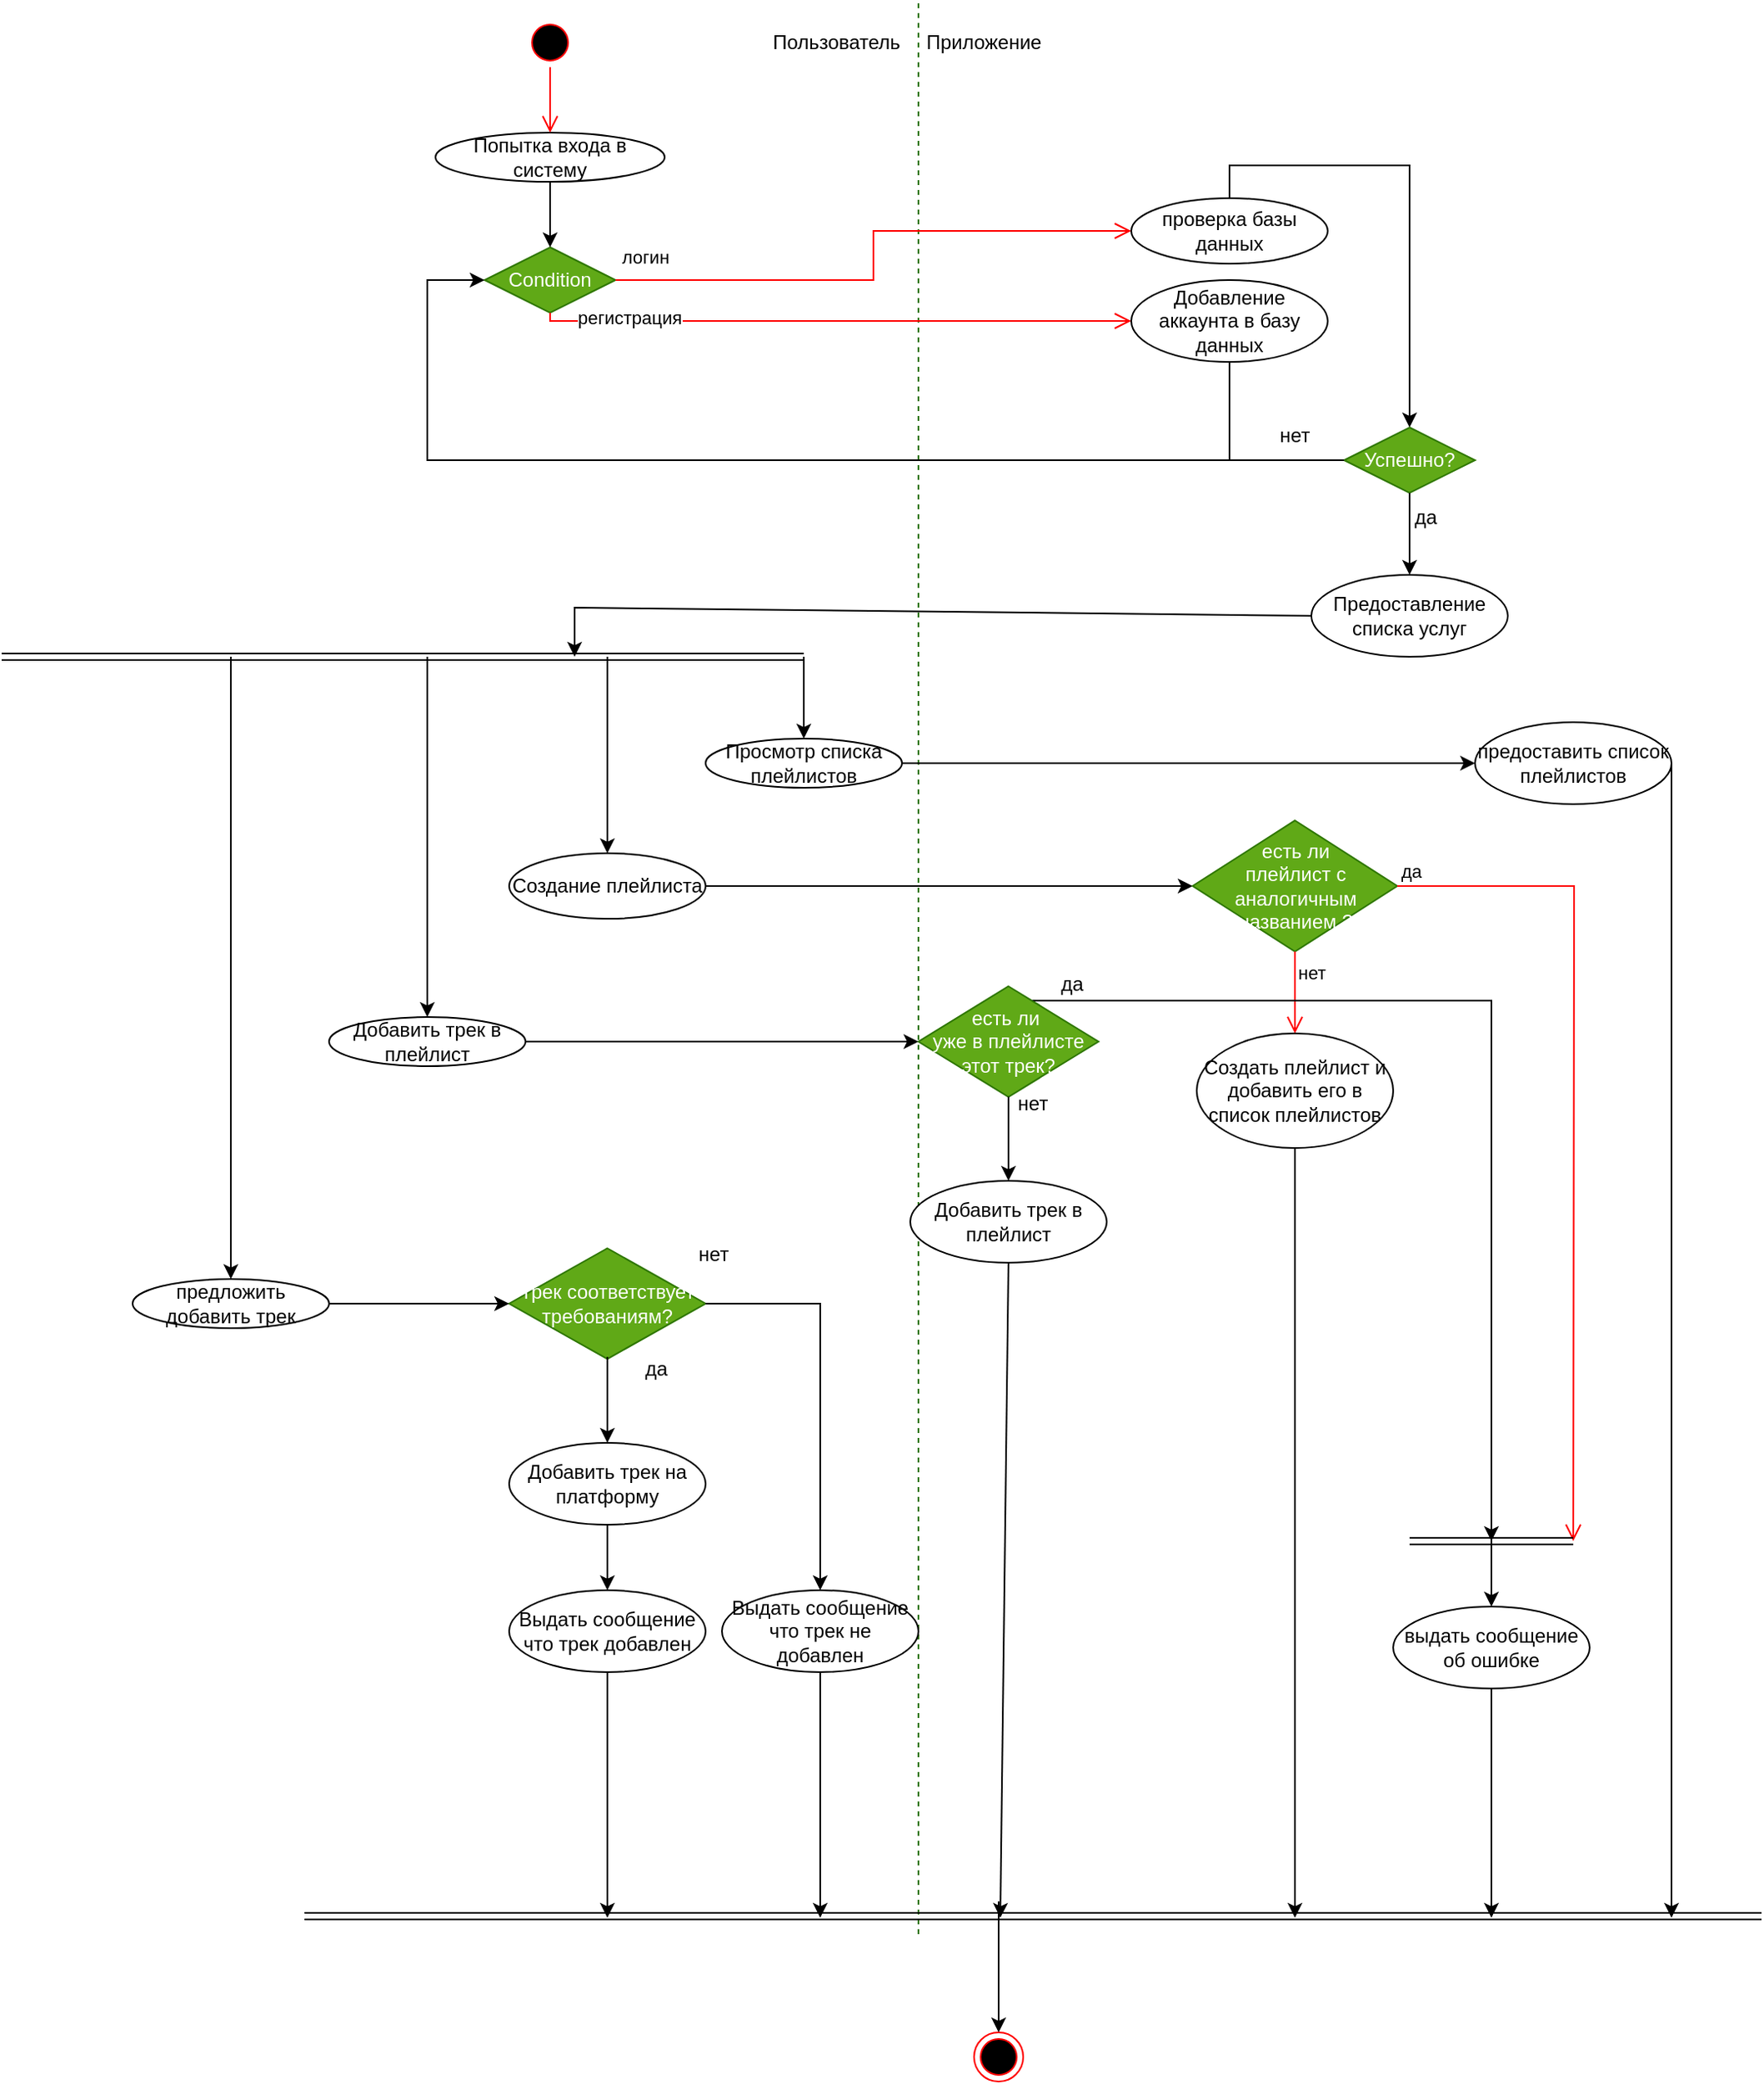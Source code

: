 <mxfile version="21.3.2" type="device">
  <diagram id="YnoaGCBAvLb0pGhigKpR" name="Страница 1">
    <mxGraphModel dx="3147" dy="1282" grid="1" gridSize="10" guides="1" tooltips="1" connect="1" arrows="1" fold="1" page="1" pageScale="1" pageWidth="827" pageHeight="1169" math="0" shadow="0">
      <root>
        <mxCell id="0" />
        <mxCell id="1" parent="0" />
        <mxCell id="pv3sk8wiYObTqqPQqEbA-4" value="" style="endArrow=none;dashed=1;html=1;rounded=0;fillColor=#60a917;strokeColor=#2D7600;" parent="1" edge="1">
          <mxGeometry width="50" height="50" relative="1" as="geometry">
            <mxPoint x="380" y="1180" as="sourcePoint" />
            <mxPoint x="380" as="targetPoint" />
          </mxGeometry>
        </mxCell>
        <mxCell id="pv3sk8wiYObTqqPQqEbA-5" value="Пользователь" style="text;html=1;strokeColor=none;fillColor=none;align=center;verticalAlign=middle;whiteSpace=wrap;rounded=0;" parent="1" vertex="1">
          <mxGeometry x="300" y="10" width="60" height="30" as="geometry" />
        </mxCell>
        <mxCell id="pv3sk8wiYObTqqPQqEbA-6" value="Приложение" style="text;html=1;strokeColor=none;fillColor=none;align=center;verticalAlign=middle;whiteSpace=wrap;rounded=0;" parent="1" vertex="1">
          <mxGeometry x="390" y="10" width="60" height="30" as="geometry" />
        </mxCell>
        <mxCell id="pv3sk8wiYObTqqPQqEbA-7" value="Попытка входа в систему" style="ellipse;whiteSpace=wrap;html=1;" parent="1" vertex="1">
          <mxGeometry x="85" y="80" width="140" height="30" as="geometry" />
        </mxCell>
        <mxCell id="pv3sk8wiYObTqqPQqEbA-13" value="" style="ellipse;html=1;shape=startState;fillColor=#000000;strokeColor=#ff0000;" parent="1" vertex="1">
          <mxGeometry x="140" y="10" width="30" height="30" as="geometry" />
        </mxCell>
        <mxCell id="pv3sk8wiYObTqqPQqEbA-14" value="" style="edgeStyle=orthogonalEdgeStyle;html=1;verticalAlign=bottom;endArrow=open;endSize=8;strokeColor=#ff0000;rounded=0;entryX=0.5;entryY=0;entryDx=0;entryDy=0;" parent="1" source="pv3sk8wiYObTqqPQqEbA-13" target="pv3sk8wiYObTqqPQqEbA-7" edge="1">
          <mxGeometry relative="1" as="geometry">
            <mxPoint x="155" y="100" as="targetPoint" />
          </mxGeometry>
        </mxCell>
        <mxCell id="pv3sk8wiYObTqqPQqEbA-16" value="Condition" style="rhombus;whiteSpace=wrap;html=1;fillColor=#60a917;strokeColor=#2D7600;fontColor=#ffffff;" parent="1" vertex="1">
          <mxGeometry x="115" y="150" width="80" height="40" as="geometry" />
        </mxCell>
        <mxCell id="pv3sk8wiYObTqqPQqEbA-17" value="логин" style="edgeStyle=orthogonalEdgeStyle;html=1;align=left;verticalAlign=bottom;endArrow=open;endSize=8;strokeColor=#ff0000;rounded=0;exitX=0.5;exitY=1;exitDx=0;exitDy=0;entryX=0;entryY=0.5;entryDx=0;entryDy=0;" parent="1" source="pv3sk8wiYObTqqPQqEbA-16" target="pv3sk8wiYObTqqPQqEbA-21" edge="1">
          <mxGeometry x="-0.741" y="30" relative="1" as="geometry">
            <mxPoint x="480" y="200" as="targetPoint" />
            <mxPoint x="200" y="170" as="sourcePoint" />
            <Array as="points">
              <mxPoint x="155" y="195" />
            </Array>
            <mxPoint as="offset" />
          </mxGeometry>
        </mxCell>
        <mxCell id="pv3sk8wiYObTqqPQqEbA-18" value="регистрация&lt;br&gt;" style="edgeStyle=orthogonalEdgeStyle;html=1;align=left;verticalAlign=top;endArrow=open;endSize=8;strokeColor=#ff0000;rounded=0;entryX=0;entryY=0.5;entryDx=0;entryDy=0;" parent="1" source="pv3sk8wiYObTqqPQqEbA-16" target="pv3sk8wiYObTqqPQqEbA-20" edge="1">
          <mxGeometry x="-1" y="-27" relative="1" as="geometry">
            <mxPoint x="480" y="170" as="targetPoint" />
            <mxPoint x="-25" y="-17" as="offset" />
          </mxGeometry>
        </mxCell>
        <mxCell id="pv3sk8wiYObTqqPQqEbA-19" value="" style="endArrow=classic;html=1;rounded=0;exitX=0.5;exitY=1;exitDx=0;exitDy=0;entryX=0.5;entryY=0;entryDx=0;entryDy=0;" parent="1" source="pv3sk8wiYObTqqPQqEbA-7" target="pv3sk8wiYObTqqPQqEbA-16" edge="1">
          <mxGeometry width="50" height="50" relative="1" as="geometry">
            <mxPoint x="380" y="250" as="sourcePoint" />
            <mxPoint x="430" y="200" as="targetPoint" />
          </mxGeometry>
        </mxCell>
        <mxCell id="pv3sk8wiYObTqqPQqEbA-26" style="edgeStyle=orthogonalEdgeStyle;rounded=0;orthogonalLoop=1;jettySize=auto;html=1;exitX=0.5;exitY=0;exitDx=0;exitDy=0;entryX=0.5;entryY=0;entryDx=0;entryDy=0;" parent="1" source="pv3sk8wiYObTqqPQqEbA-20" target="pv3sk8wiYObTqqPQqEbA-23" edge="1">
          <mxGeometry relative="1" as="geometry">
            <mxPoint x="690" y="50" as="targetPoint" />
          </mxGeometry>
        </mxCell>
        <mxCell id="pv3sk8wiYObTqqPQqEbA-20" value="проверка базы данных" style="ellipse;whiteSpace=wrap;html=1;" parent="1" vertex="1">
          <mxGeometry x="510" y="120" width="120" height="40" as="geometry" />
        </mxCell>
        <mxCell id="pv3sk8wiYObTqqPQqEbA-21" value="Добавление аккаунта в базу данных" style="ellipse;whiteSpace=wrap;html=1;" parent="1" vertex="1">
          <mxGeometry x="510" y="170" width="120" height="50" as="geometry" />
        </mxCell>
        <mxCell id="pv3sk8wiYObTqqPQqEbA-22" value="" style="endArrow=classic;html=1;rounded=0;exitX=0.5;exitY=1;exitDx=0;exitDy=0;entryX=0;entryY=0.5;entryDx=0;entryDy=0;" parent="1" source="pv3sk8wiYObTqqPQqEbA-21" target="pv3sk8wiYObTqqPQqEbA-16" edge="1">
          <mxGeometry width="50" height="50" relative="1" as="geometry">
            <mxPoint x="380" y="310" as="sourcePoint" />
            <mxPoint x="80" y="130" as="targetPoint" />
            <Array as="points">
              <mxPoint x="570" y="280" />
              <mxPoint x="80" y="280" />
              <mxPoint x="80" y="170" />
            </Array>
          </mxGeometry>
        </mxCell>
        <mxCell id="pv3sk8wiYObTqqPQqEbA-23" value="Успешно?" style="rhombus;whiteSpace=wrap;html=1;fillColor=#60a917;strokeColor=#2D7600;fontColor=#ffffff;" parent="1" vertex="1">
          <mxGeometry x="640" y="260" width="80" height="40" as="geometry" />
        </mxCell>
        <mxCell id="pv3sk8wiYObTqqPQqEbA-28" value="нет" style="text;html=1;strokeColor=none;fillColor=none;align=center;verticalAlign=middle;whiteSpace=wrap;rounded=0;" parent="1" vertex="1">
          <mxGeometry x="580" y="250" width="60" height="30" as="geometry" />
        </mxCell>
        <mxCell id="pv3sk8wiYObTqqPQqEbA-29" value="" style="endArrow=none;html=1;rounded=0;entryX=0;entryY=0.5;entryDx=0;entryDy=0;" parent="1" target="pv3sk8wiYObTqqPQqEbA-23" edge="1">
          <mxGeometry width="50" height="50" relative="1" as="geometry">
            <mxPoint x="570" y="280" as="sourcePoint" />
            <mxPoint x="440" y="260" as="targetPoint" />
          </mxGeometry>
        </mxCell>
        <mxCell id="pv3sk8wiYObTqqPQqEbA-30" value="" style="endArrow=classic;html=1;rounded=0;exitX=0.5;exitY=1;exitDx=0;exitDy=0;entryX=0.5;entryY=0;entryDx=0;entryDy=0;" parent="1" source="pv3sk8wiYObTqqPQqEbA-23" target="pv3sk8wiYObTqqPQqEbA-32" edge="1">
          <mxGeometry width="50" height="50" relative="1" as="geometry">
            <mxPoint x="390" y="310" as="sourcePoint" />
            <mxPoint x="680" y="360" as="targetPoint" />
          </mxGeometry>
        </mxCell>
        <mxCell id="pv3sk8wiYObTqqPQqEbA-31" value="да" style="text;html=1;strokeColor=none;fillColor=none;align=center;verticalAlign=middle;whiteSpace=wrap;rounded=0;" parent="1" vertex="1">
          <mxGeometry x="660" y="300" width="60" height="30" as="geometry" />
        </mxCell>
        <mxCell id="pv3sk8wiYObTqqPQqEbA-32" value="Предоставление списка услуг" style="ellipse;whiteSpace=wrap;html=1;" parent="1" vertex="1">
          <mxGeometry x="620" y="350" width="120" height="50" as="geometry" />
        </mxCell>
        <mxCell id="pv3sk8wiYObTqqPQqEbA-33" value="" style="endArrow=classic;html=1;rounded=0;exitX=0;exitY=0.5;exitDx=0;exitDy=0;" parent="1" source="pv3sk8wiYObTqqPQqEbA-32" edge="1">
          <mxGeometry width="50" height="50" relative="1" as="geometry">
            <mxPoint x="390" y="300" as="sourcePoint" />
            <mxPoint x="170" y="400" as="targetPoint" />
            <Array as="points">
              <mxPoint x="170" y="370" />
            </Array>
          </mxGeometry>
        </mxCell>
        <mxCell id="pv3sk8wiYObTqqPQqEbA-34" value="" style="shape=link;html=1;rounded=0;" parent="1" edge="1">
          <mxGeometry width="100" relative="1" as="geometry">
            <mxPoint x="-180" y="400" as="sourcePoint" />
            <mxPoint x="310" y="400" as="targetPoint" />
          </mxGeometry>
        </mxCell>
        <mxCell id="pv3sk8wiYObTqqPQqEbA-36" value="" style="endArrow=classic;html=1;rounded=0;entryX=0.5;entryY=0;entryDx=0;entryDy=0;" parent="1" target="pv3sk8wiYObTqqPQqEbA-37" edge="1">
          <mxGeometry width="50" height="50" relative="1" as="geometry">
            <mxPoint x="310" y="400" as="sourcePoint" />
            <mxPoint x="270" y="460" as="targetPoint" />
          </mxGeometry>
        </mxCell>
        <mxCell id="pv3sk8wiYObTqqPQqEbA-37" value="Просмотр списка плейлистов" style="ellipse;whiteSpace=wrap;html=1;" parent="1" vertex="1">
          <mxGeometry x="250" y="450" width="120" height="30" as="geometry" />
        </mxCell>
        <mxCell id="pv3sk8wiYObTqqPQqEbA-38" value="" style="endArrow=classic;html=1;rounded=0;entryX=0.5;entryY=0;entryDx=0;entryDy=0;" parent="1" target="pv3sk8wiYObTqqPQqEbA-39" edge="1">
          <mxGeometry width="50" height="50" relative="1" as="geometry">
            <mxPoint x="80" y="400" as="sourcePoint" />
            <mxPoint x="80" y="450" as="targetPoint" />
          </mxGeometry>
        </mxCell>
        <mxCell id="pv3sk8wiYObTqqPQqEbA-39" value="Добавить трек в плейлист" style="ellipse;whiteSpace=wrap;html=1;" parent="1" vertex="1">
          <mxGeometry x="20" y="620" width="120" height="30" as="geometry" />
        </mxCell>
        <mxCell id="pv3sk8wiYObTqqPQqEbA-40" value="" style="endArrow=classic;html=1;rounded=0;" parent="1" target="pv3sk8wiYObTqqPQqEbA-41" edge="1">
          <mxGeometry width="50" height="50" relative="1" as="geometry">
            <mxPoint x="190" y="400" as="sourcePoint" />
            <mxPoint x="140" y="470" as="targetPoint" />
          </mxGeometry>
        </mxCell>
        <mxCell id="pv3sk8wiYObTqqPQqEbA-55" style="edgeStyle=orthogonalEdgeStyle;rounded=0;orthogonalLoop=1;jettySize=auto;html=1;entryX=0;entryY=0.5;entryDx=0;entryDy=0;" parent="1" source="pv3sk8wiYObTqqPQqEbA-41" target="pv3sk8wiYObTqqPQqEbA-45" edge="1">
          <mxGeometry relative="1" as="geometry" />
        </mxCell>
        <mxCell id="pv3sk8wiYObTqqPQqEbA-41" value="Создание плейлиста" style="ellipse;whiteSpace=wrap;html=1;" parent="1" vertex="1">
          <mxGeometry x="130" y="520" width="120" height="40" as="geometry" />
        </mxCell>
        <mxCell id="pv3sk8wiYObTqqPQqEbA-42" value="" style="endArrow=classic;html=1;rounded=0;exitX=1;exitY=0.5;exitDx=0;exitDy=0;entryX=0;entryY=0.5;entryDx=0;entryDy=0;" parent="1" source="pv3sk8wiYObTqqPQqEbA-37" target="pv3sk8wiYObTqqPQqEbA-43" edge="1">
          <mxGeometry width="50" height="50" relative="1" as="geometry">
            <mxPoint x="390" y="550" as="sourcePoint" />
            <mxPoint x="580" y="465" as="targetPoint" />
          </mxGeometry>
        </mxCell>
        <mxCell id="pv3sk8wiYObTqqPQqEbA-43" value="предоставить список плейлистов" style="ellipse;whiteSpace=wrap;html=1;" parent="1" vertex="1">
          <mxGeometry x="720" y="440" width="120" height="50" as="geometry" />
        </mxCell>
        <mxCell id="pv3sk8wiYObTqqPQqEbA-45" value="есть ли &lt;br&gt;плейлист с аналогичным названием ?" style="rhombus;whiteSpace=wrap;html=1;fillColor=#60a917;strokeColor=#2D7600;fontColor=#ffffff;" parent="1" vertex="1">
          <mxGeometry x="547.5" y="500" width="125" height="80" as="geometry" />
        </mxCell>
        <mxCell id="pv3sk8wiYObTqqPQqEbA-46" value="да" style="edgeStyle=orthogonalEdgeStyle;html=1;align=left;verticalAlign=bottom;endArrow=open;endSize=8;strokeColor=#ff0000;rounded=0;" parent="1" source="pv3sk8wiYObTqqPQqEbA-45" edge="1">
          <mxGeometry x="-1" relative="1" as="geometry">
            <mxPoint x="780" y="940" as="targetPoint" />
          </mxGeometry>
        </mxCell>
        <mxCell id="pv3sk8wiYObTqqPQqEbA-47" value="нет" style="edgeStyle=orthogonalEdgeStyle;html=1;align=left;verticalAlign=top;endArrow=open;endSize=8;strokeColor=#ff0000;rounded=0;entryX=0.5;entryY=0;entryDx=0;entryDy=0;" parent="1" source="pv3sk8wiYObTqqPQqEbA-45" target="pv3sk8wiYObTqqPQqEbA-53" edge="1">
          <mxGeometry x="-1" relative="1" as="geometry">
            <mxPoint x="505" y="630" as="targetPoint" />
          </mxGeometry>
        </mxCell>
        <mxCell id="pv3sk8wiYObTqqPQqEbA-48" value="" style="ellipse;html=1;shape=endState;fillColor=#000000;strokeColor=#ff0000;" parent="1" vertex="1">
          <mxGeometry x="414" y="1240" width="30" height="30" as="geometry" />
        </mxCell>
        <mxCell id="pv3sk8wiYObTqqPQqEbA-49" value="" style="shape=link;html=1;rounded=0;" parent="1" edge="1">
          <mxGeometry width="100" relative="1" as="geometry">
            <mxPoint x="5" y="1169" as="sourcePoint" />
            <mxPoint x="895" y="1169" as="targetPoint" />
          </mxGeometry>
        </mxCell>
        <mxCell id="pv3sk8wiYObTqqPQqEbA-50" value="" style="endArrow=classic;html=1;rounded=0;entryX=0.5;entryY=0;entryDx=0;entryDy=0;" parent="1" target="pv3sk8wiYObTqqPQqEbA-48" edge="1">
          <mxGeometry width="50" height="50" relative="1" as="geometry">
            <mxPoint x="429" y="1160" as="sourcePoint" />
            <mxPoint x="440" y="730" as="targetPoint" />
          </mxGeometry>
        </mxCell>
        <mxCell id="pv3sk8wiYObTqqPQqEbA-52" style="edgeStyle=orthogonalEdgeStyle;rounded=0;orthogonalLoop=1;jettySize=auto;html=1;" parent="1" source="pv3sk8wiYObTqqPQqEbA-51" edge="1">
          <mxGeometry relative="1" as="geometry">
            <mxPoint x="730" y="1170" as="targetPoint" />
          </mxGeometry>
        </mxCell>
        <mxCell id="pv3sk8wiYObTqqPQqEbA-51" value="выдать сообщение об ошибке" style="ellipse;whiteSpace=wrap;html=1;" parent="1" vertex="1">
          <mxGeometry x="670" y="980" width="120" height="50" as="geometry" />
        </mxCell>
        <mxCell id="pv3sk8wiYObTqqPQqEbA-53" value="Создать плейлист и добавить его в список плейлистов" style="ellipse;whiteSpace=wrap;html=1;" parent="1" vertex="1">
          <mxGeometry x="550" y="630" width="120" height="70" as="geometry" />
        </mxCell>
        <mxCell id="pv3sk8wiYObTqqPQqEbA-54" value="" style="endArrow=classic;html=1;rounded=0;exitX=0.5;exitY=1;exitDx=0;exitDy=0;" parent="1" source="pv3sk8wiYObTqqPQqEbA-53" edge="1">
          <mxGeometry width="50" height="50" relative="1" as="geometry">
            <mxPoint x="410" y="740" as="sourcePoint" />
            <mxPoint x="610" y="1170" as="targetPoint" />
          </mxGeometry>
        </mxCell>
        <mxCell id="pv3sk8wiYObTqqPQqEbA-56" value="" style="endArrow=classic;html=1;rounded=0;exitX=1;exitY=0.5;exitDx=0;exitDy=0;" parent="1" source="pv3sk8wiYObTqqPQqEbA-39" target="pv3sk8wiYObTqqPQqEbA-57" edge="1">
          <mxGeometry width="50" height="50" relative="1" as="geometry">
            <mxPoint x="410" y="650" as="sourcePoint" />
            <mxPoint x="410" y="630" as="targetPoint" />
          </mxGeometry>
        </mxCell>
        <mxCell id="pv3sk8wiYObTqqPQqEbA-60" style="edgeStyle=orthogonalEdgeStyle;rounded=0;orthogonalLoop=1;jettySize=auto;html=1;exitX=0.605;exitY=0.145;exitDx=0;exitDy=0;exitPerimeter=0;" parent="1" source="pv3sk8wiYObTqqPQqEbA-57" edge="1">
          <mxGeometry relative="1" as="geometry">
            <mxPoint x="730" y="940" as="targetPoint" />
            <Array as="points">
              <mxPoint x="435" y="611" />
              <mxPoint x="435" y="610" />
              <mxPoint x="730" y="610" />
            </Array>
          </mxGeometry>
        </mxCell>
        <mxCell id="pv3sk8wiYObTqqPQqEbA-57" value="есть ли&amp;nbsp;&lt;br&gt;уже в плейлисте этот трек?" style="rhombus;whiteSpace=wrap;html=1;fillColor=#60a917;strokeColor=#2D7600;fontColor=#ffffff;" parent="1" vertex="1">
          <mxGeometry x="380" y="601.25" width="110" height="67.5" as="geometry" />
        </mxCell>
        <mxCell id="pv3sk8wiYObTqqPQqEbA-58" value="" style="shape=link;html=1;rounded=0;" parent="1" edge="1">
          <mxGeometry width="100" relative="1" as="geometry">
            <mxPoint x="680" y="940" as="sourcePoint" />
            <mxPoint x="780" y="940" as="targetPoint" />
          </mxGeometry>
        </mxCell>
        <mxCell id="pv3sk8wiYObTqqPQqEbA-59" value="" style="endArrow=classic;html=1;rounded=0;entryX=0.5;entryY=0;entryDx=0;entryDy=0;" parent="1" target="pv3sk8wiYObTqqPQqEbA-51" edge="1">
          <mxGeometry width="50" height="50" relative="1" as="geometry">
            <mxPoint x="730" y="770" as="sourcePoint" />
            <mxPoint x="460" y="690" as="targetPoint" />
          </mxGeometry>
        </mxCell>
        <mxCell id="pv3sk8wiYObTqqPQqEbA-61" value="да" style="text;html=1;strokeColor=none;fillColor=none;align=center;verticalAlign=middle;whiteSpace=wrap;rounded=0;" parent="1" vertex="1">
          <mxGeometry x="444" y="585" width="60" height="30" as="geometry" />
        </mxCell>
        <mxCell id="pv3sk8wiYObTqqPQqEbA-62" value="" style="endArrow=classic;html=1;rounded=0;exitX=0.5;exitY=1;exitDx=0;exitDy=0;entryX=0.5;entryY=0;entryDx=0;entryDy=0;" parent="1" source="pv3sk8wiYObTqqPQqEbA-57" target="pv3sk8wiYObTqqPQqEbA-64" edge="1">
          <mxGeometry width="50" height="50" relative="1" as="geometry">
            <mxPoint x="410" y="740" as="sourcePoint" />
            <mxPoint x="435" y="700" as="targetPoint" />
          </mxGeometry>
        </mxCell>
        <mxCell id="pv3sk8wiYObTqqPQqEbA-63" value="нет" style="text;html=1;strokeColor=none;fillColor=none;align=center;verticalAlign=middle;whiteSpace=wrap;rounded=0;" parent="1" vertex="1">
          <mxGeometry x="420" y="657.5" width="60" height="30" as="geometry" />
        </mxCell>
        <mxCell id="pv3sk8wiYObTqqPQqEbA-64" value="Добавить трек в плейлист" style="ellipse;whiteSpace=wrap;html=1;" parent="1" vertex="1">
          <mxGeometry x="375" y="720" width="120" height="50" as="geometry" />
        </mxCell>
        <mxCell id="pv3sk8wiYObTqqPQqEbA-65" value="" style="endArrow=classic;html=1;rounded=0;exitX=0.5;exitY=1;exitDx=0;exitDy=0;" parent="1" source="pv3sk8wiYObTqqPQqEbA-64" edge="1">
          <mxGeometry width="50" height="50" relative="1" as="geometry">
            <mxPoint x="410" y="730" as="sourcePoint" />
            <mxPoint x="430" y="1170" as="targetPoint" />
          </mxGeometry>
        </mxCell>
        <mxCell id="fIs_sxLoX76aN4BNfvzW-1" value="" style="endArrow=classic;html=1;rounded=0;exitX=1;exitY=0.5;exitDx=0;exitDy=0;" edge="1" parent="1" source="pv3sk8wiYObTqqPQqEbA-43">
          <mxGeometry width="50" height="50" relative="1" as="geometry">
            <mxPoint x="890" y="490" as="sourcePoint" />
            <mxPoint x="840" y="1170" as="targetPoint" />
          </mxGeometry>
        </mxCell>
        <mxCell id="fIs_sxLoX76aN4BNfvzW-2" value="предложить добавить трек" style="ellipse;whiteSpace=wrap;html=1;" vertex="1" parent="1">
          <mxGeometry x="-100" y="780" width="120" height="30" as="geometry" />
        </mxCell>
        <mxCell id="fIs_sxLoX76aN4BNfvzW-4" value="" style="endArrow=classic;html=1;rounded=0;" edge="1" parent="1" target="fIs_sxLoX76aN4BNfvzW-2">
          <mxGeometry width="50" height="50" relative="1" as="geometry">
            <mxPoint x="-40" y="400" as="sourcePoint" />
            <mxPoint x="90" y="630" as="targetPoint" />
          </mxGeometry>
        </mxCell>
        <mxCell id="fIs_sxLoX76aN4BNfvzW-6" value="Трек соответствует требованиям?" style="rhombus;whiteSpace=wrap;html=1;fillColor=#60a917;strokeColor=#2D7600;fontColor=#ffffff;" vertex="1" parent="1">
          <mxGeometry x="130" y="761.25" width="120" height="67.5" as="geometry" />
        </mxCell>
        <mxCell id="fIs_sxLoX76aN4BNfvzW-7" value="да" style="text;html=1;strokeColor=none;fillColor=none;align=center;verticalAlign=middle;whiteSpace=wrap;rounded=0;" vertex="1" parent="1">
          <mxGeometry x="190" y="820" width="60" height="30" as="geometry" />
        </mxCell>
        <mxCell id="fIs_sxLoX76aN4BNfvzW-8" value="нет" style="text;html=1;strokeColor=none;fillColor=none;align=center;verticalAlign=middle;whiteSpace=wrap;rounded=0;" vertex="1" parent="1">
          <mxGeometry x="225" y="750" width="60" height="30" as="geometry" />
        </mxCell>
        <mxCell id="fIs_sxLoX76aN4BNfvzW-11" value="" style="endArrow=classic;html=1;rounded=0;exitX=1;exitY=0.5;exitDx=0;exitDy=0;entryX=0.5;entryY=0;entryDx=0;entryDy=0;" edge="1" parent="1" source="fIs_sxLoX76aN4BNfvzW-6" target="fIs_sxLoX76aN4BNfvzW-13">
          <mxGeometry width="50" height="50" relative="1" as="geometry">
            <mxPoint x="480" y="850" as="sourcePoint" />
            <mxPoint x="320" y="960" as="targetPoint" />
            <Array as="points">
              <mxPoint x="290" y="795" />
              <mxPoint x="320" y="795" />
            </Array>
          </mxGeometry>
        </mxCell>
        <mxCell id="fIs_sxLoX76aN4BNfvzW-12" value="Добавить трек на платформу" style="ellipse;whiteSpace=wrap;html=1;" vertex="1" parent="1">
          <mxGeometry x="130" y="880" width="120" height="50" as="geometry" />
        </mxCell>
        <mxCell id="fIs_sxLoX76aN4BNfvzW-13" value="Выдать сообщение что трек не добавлен" style="ellipse;whiteSpace=wrap;html=1;" vertex="1" parent="1">
          <mxGeometry x="260" y="970" width="120" height="50" as="geometry" />
        </mxCell>
        <mxCell id="fIs_sxLoX76aN4BNfvzW-14" value="" style="endArrow=classic;html=1;rounded=0;exitX=0.5;exitY=1;exitDx=0;exitDy=0;" edge="1" parent="1" source="fIs_sxLoX76aN4BNfvzW-13">
          <mxGeometry width="50" height="50" relative="1" as="geometry">
            <mxPoint x="300" y="1090" as="sourcePoint" />
            <mxPoint x="320" y="1170" as="targetPoint" />
          </mxGeometry>
        </mxCell>
        <mxCell id="fIs_sxLoX76aN4BNfvzW-15" value="" style="endArrow=classic;html=1;rounded=0;exitX=0;exitY=0.25;exitDx=0;exitDy=0;" edge="1" parent="1" source="fIs_sxLoX76aN4BNfvzW-7" target="fIs_sxLoX76aN4BNfvzW-12">
          <mxGeometry width="50" height="50" relative="1" as="geometry">
            <mxPoint x="260" y="990" as="sourcePoint" />
            <mxPoint x="310" y="940" as="targetPoint" />
          </mxGeometry>
        </mxCell>
        <mxCell id="fIs_sxLoX76aN4BNfvzW-16" value="" style="endArrow=classic;html=1;rounded=0;exitX=1;exitY=0.5;exitDx=0;exitDy=0;entryX=0;entryY=0.5;entryDx=0;entryDy=0;" edge="1" parent="1" source="fIs_sxLoX76aN4BNfvzW-2" target="fIs_sxLoX76aN4BNfvzW-6">
          <mxGeometry width="50" height="50" relative="1" as="geometry">
            <mxPoint x="160" y="800" as="sourcePoint" />
            <mxPoint x="210" y="750" as="targetPoint" />
          </mxGeometry>
        </mxCell>
        <mxCell id="fIs_sxLoX76aN4BNfvzW-17" value="Выдать сообщение что трек добавлен" style="ellipse;whiteSpace=wrap;html=1;" vertex="1" parent="1">
          <mxGeometry x="130" y="970" width="120" height="50" as="geometry" />
        </mxCell>
        <mxCell id="fIs_sxLoX76aN4BNfvzW-18" value="" style="endArrow=classic;html=1;rounded=0;exitX=0.5;exitY=1;exitDx=0;exitDy=0;entryX=0.5;entryY=0;entryDx=0;entryDy=0;" edge="1" parent="1" source="fIs_sxLoX76aN4BNfvzW-12" target="fIs_sxLoX76aN4BNfvzW-17">
          <mxGeometry width="50" height="50" relative="1" as="geometry">
            <mxPoint x="250" y="1000" as="sourcePoint" />
            <mxPoint x="300" y="950" as="targetPoint" />
          </mxGeometry>
        </mxCell>
        <mxCell id="fIs_sxLoX76aN4BNfvzW-19" value="" style="endArrow=classic;html=1;rounded=0;exitX=0.5;exitY=1;exitDx=0;exitDy=0;" edge="1" parent="1" source="fIs_sxLoX76aN4BNfvzW-17">
          <mxGeometry width="50" height="50" relative="1" as="geometry">
            <mxPoint x="250" y="1000" as="sourcePoint" />
            <mxPoint x="190" y="1170" as="targetPoint" />
          </mxGeometry>
        </mxCell>
      </root>
    </mxGraphModel>
  </diagram>
</mxfile>
